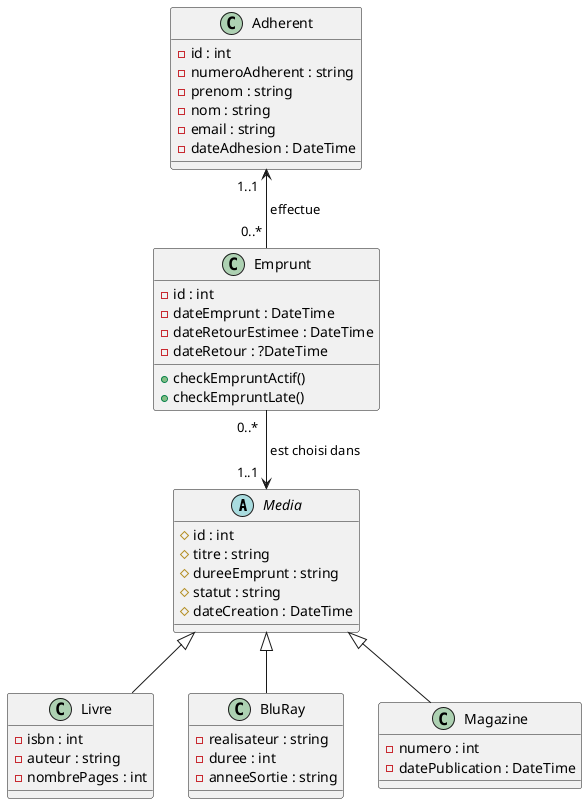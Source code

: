 @startuml
'https://plantuml.com/class-diagram

abstract class Media {
#id : int
#titre : string
#dureeEmprunt : string
#statut : string
#dateCreation : DateTime
}

class Livre {
-isbn : int
-auteur : string
-nombrePages : int
}

class BluRay {
-realisateur : string
-duree : int
-anneeSortie : string
}

class Magazine {
-numero : int
-datePublication : DateTime
}

class Adherent {
-id : int
-numeroAdherent : string
-prenom : string
-nom : string
-email : string
-dateAdhesion : DateTime
}

class Emprunt {
-id : int
-dateEmprunt : DateTime
-dateRetourEstimee : DateTime
-dateRetour : ?DateTime
+checkEmpruntActif()
+checkEmpruntLate()
}

Media <|-- Livre
Media <|-- Magazine
Media <|-- BluRay
Adherent "1..1  " <-- "0..* " Emprunt : " effectue"
Emprunt "0..*  " --> "1..1  " Media : " est choisi dans"
@enduml